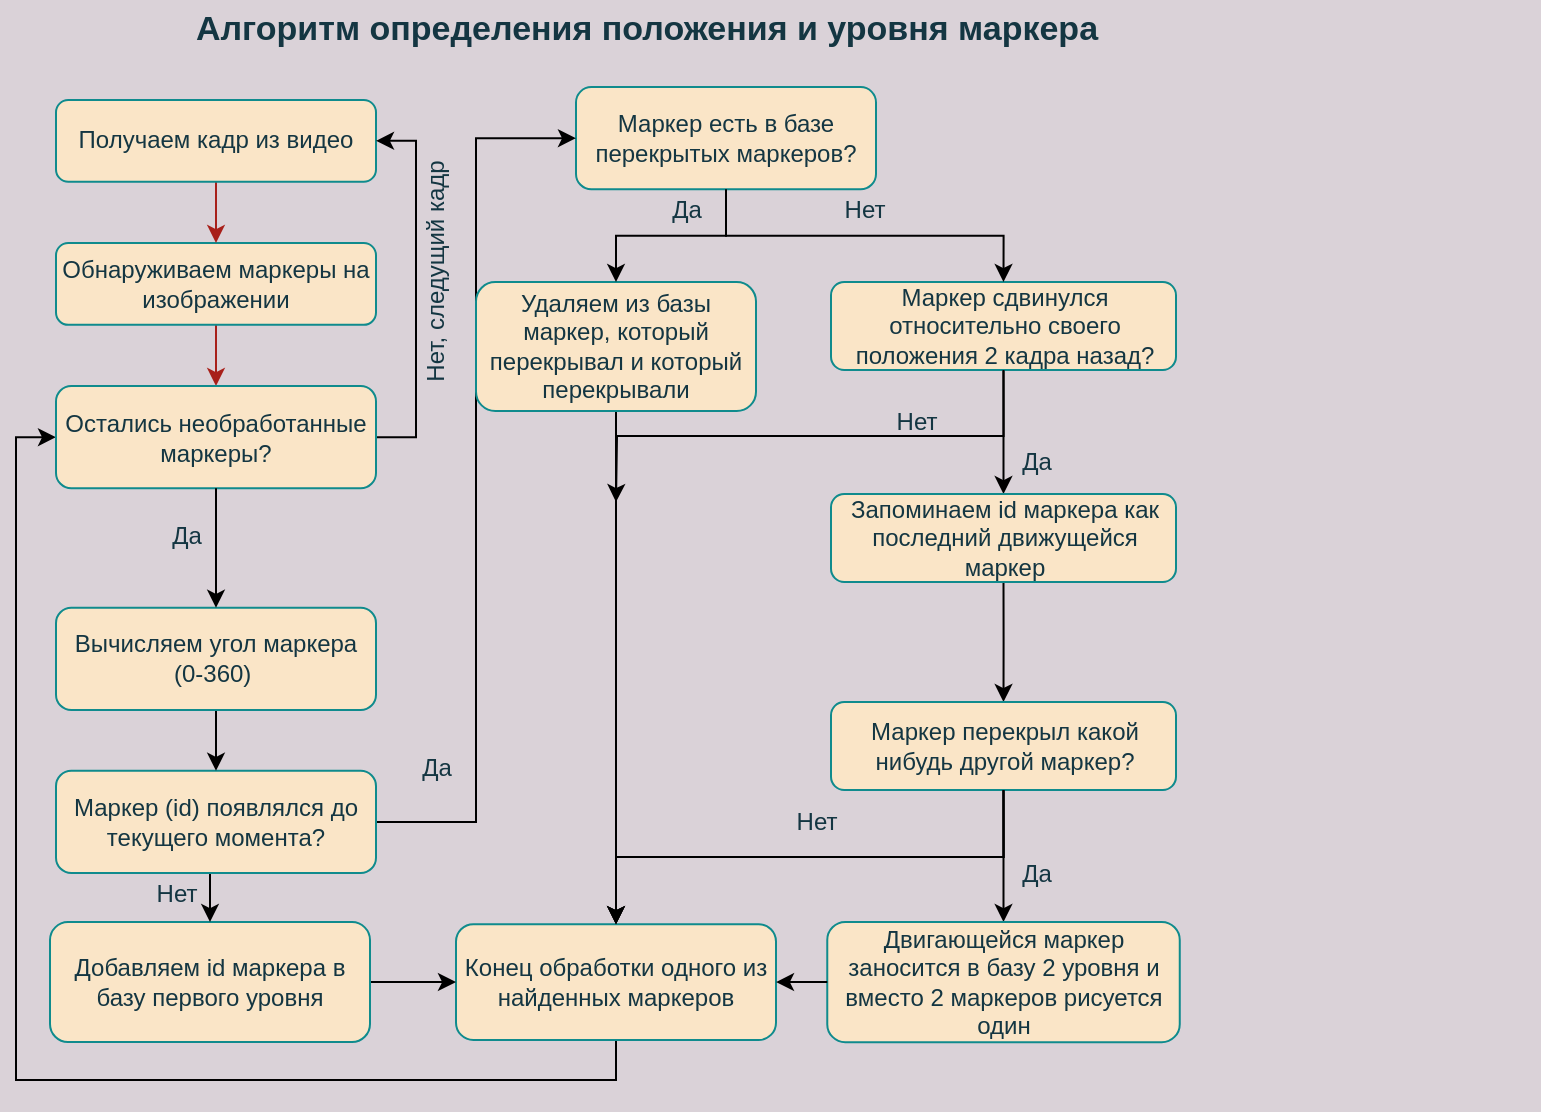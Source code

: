 <mxfile version="13.7.5" type="device"><diagram id="C5RBs43oDa-KdzZeNtuy" name="Page-1"><mxGraphModel dx="946" dy="853" grid="1" gridSize="10" guides="1" tooltips="1" connect="1" arrows="1" fold="1" page="1" pageScale="1" pageWidth="413" pageHeight="291" background="#DAD2D8" math="0" shadow="0"><root><mxCell id="WIyWlLk6GJQsqaUBKTNV-0"/><mxCell id="WIyWlLk6GJQsqaUBKTNV-1" parent="WIyWlLk6GJQsqaUBKTNV-0"/><mxCell id="zSbv5lD-PA8OgzBH5N_L-57" value="" style="group" parent="WIyWlLk6GJQsqaUBKTNV-1" vertex="1" connectable="0"><mxGeometry x="50" y="-291" width="741.25" height="555" as="geometry"/></mxCell><mxCell id="AGJpTMtdWsXQvqHQ6lAw-10" style="edgeStyle=orthogonalEdgeStyle;rounded=0;orthogonalLoop=1;jettySize=auto;html=1;exitX=0.5;exitY=1;exitDx=0;exitDy=0;entryX=0;entryY=0.5;entryDx=0;entryDy=0;" edge="1" parent="zSbv5lD-PA8OgzBH5N_L-57" source="zSbv5lD-PA8OgzBH5N_L-58" target="zSbv5lD-PA8OgzBH5N_L-69"><mxGeometry relative="1" as="geometry"/></mxCell><mxCell id="zSbv5lD-PA8OgzBH5N_L-58" value="Конец обработки одного из найденных маркеров" style="whiteSpace=wrap;html=1;rounded=1;shadow=0;strokeWidth=1;glass=0;fillColor=#FAE5C7;strokeColor=#0F8B8D;fontColor=#143642;" parent="zSbv5lD-PA8OgzBH5N_L-57" vertex="1"><mxGeometry x="200" y="462.09" width="160" height="57.91" as="geometry"/></mxCell><mxCell id="AGJpTMtdWsXQvqHQ6lAw-121" style="edgeStyle=orthogonalEdgeStyle;rounded=0;orthogonalLoop=1;jettySize=auto;html=1;exitX=1;exitY=0.5;exitDx=0;exitDy=0;entryX=0;entryY=0.5;entryDx=0;entryDy=0;" edge="1" parent="zSbv5lD-PA8OgzBH5N_L-57" source="zSbv5lD-PA8OgzBH5N_L-62" target="zSbv5lD-PA8OgzBH5N_L-58"><mxGeometry relative="1" as="geometry"/></mxCell><mxCell id="zSbv5lD-PA8OgzBH5N_L-62" value="Добавляем id маркера в базу первого уровня" style="whiteSpace=wrap;html=1;rounded=1;shadow=0;strokeWidth=1;glass=0;fillColor=#FAE5C7;strokeColor=#0F8B8D;fontColor=#143642;" parent="zSbv5lD-PA8OgzBH5N_L-57" vertex="1"><mxGeometry x="-3" y="461.04" width="160" height="60" as="geometry"/></mxCell><mxCell id="zSbv5lD-PA8OgzBH5N_L-63" value="" style="group;fontColor=#143642;" parent="zSbv5lD-PA8OgzBH5N_L-57" vertex="1" connectable="0"><mxGeometry y="45" width="160" height="275.87" as="geometry"/></mxCell><mxCell id="zSbv5lD-PA8OgzBH5N_L-64" value="" style="group;fontColor=#143642;" parent="zSbv5lD-PA8OgzBH5N_L-63" vertex="1" connectable="0"><mxGeometry y="5" width="160" height="194.13" as="geometry"/></mxCell><mxCell id="zSbv5lD-PA8OgzBH5N_L-65" style="edgeStyle=orthogonalEdgeStyle;curved=0;rounded=1;sketch=0;orthogonalLoop=1;jettySize=auto;html=1;exitX=0.5;exitY=1;exitDx=0;exitDy=0;strokeColor=#A8201A;fillColor=#FAE5C7;fontColor=#143642;" parent="zSbv5lD-PA8OgzBH5N_L-64" source="zSbv5lD-PA8OgzBH5N_L-66" target="zSbv5lD-PA8OgzBH5N_L-69" edge="1"><mxGeometry relative="1" as="geometry"/></mxCell><mxCell id="zSbv5lD-PA8OgzBH5N_L-66" value="Обнаруживаем маркеры на изображении" style="rounded=1;whiteSpace=wrap;html=1;fontSize=12;glass=0;strokeWidth=1;shadow=0;fillColor=#FAE5C7;strokeColor=#0F8B8D;fontColor=#143642;" parent="zSbv5lD-PA8OgzBH5N_L-64" vertex="1"><mxGeometry y="71.522" width="160" height="40.87" as="geometry"/></mxCell><mxCell id="zSbv5lD-PA8OgzBH5N_L-67" style="edgeStyle=orthogonalEdgeStyle;curved=0;rounded=1;sketch=0;orthogonalLoop=1;jettySize=auto;html=1;exitX=0.5;exitY=1;exitDx=0;exitDy=0;entryX=0.5;entryY=0;entryDx=0;entryDy=0;strokeColor=#A8201A;fillColor=#FAE5C7;fontColor=#143642;" parent="zSbv5lD-PA8OgzBH5N_L-64" source="zSbv5lD-PA8OgzBH5N_L-68" target="zSbv5lD-PA8OgzBH5N_L-66" edge="1"><mxGeometry relative="1" as="geometry"/></mxCell><mxCell id="zSbv5lD-PA8OgzBH5N_L-68" value="Получаем кадр из видео" style="rounded=1;whiteSpace=wrap;html=1;fontSize=12;glass=0;strokeWidth=1;shadow=0;fillColor=#FAE5C7;strokeColor=#0F8B8D;fontColor=#143642;" parent="zSbv5lD-PA8OgzBH5N_L-64" vertex="1"><mxGeometry width="160" height="40.87" as="geometry"/></mxCell><mxCell id="AGJpTMtdWsXQvqHQ6lAw-63" style="edgeStyle=orthogonalEdgeStyle;rounded=0;orthogonalLoop=1;jettySize=auto;html=1;exitX=1;exitY=0.5;exitDx=0;exitDy=0;entryX=1;entryY=0.5;entryDx=0;entryDy=0;" edge="1" parent="zSbv5lD-PA8OgzBH5N_L-64" source="zSbv5lD-PA8OgzBH5N_L-69" target="zSbv5lD-PA8OgzBH5N_L-68"><mxGeometry relative="1" as="geometry"/></mxCell><mxCell id="zSbv5lD-PA8OgzBH5N_L-69" value="Остались необработанные маркеры?" style="rounded=1;whiteSpace=wrap;html=1;fontSize=12;glass=0;strokeWidth=1;shadow=0;fontStyle=0;fillColor=#FAE5C7;strokeColor=#0F8B8D;fontColor=#143642;" parent="zSbv5lD-PA8OgzBH5N_L-64" vertex="1"><mxGeometry y="143.043" width="160" height="51.087" as="geometry"/></mxCell><mxCell id="zSbv5lD-PA8OgzBH5N_L-72" value="Да" style="text;html=1;align=center;verticalAlign=middle;resizable=0;points=[];autosize=1;fontColor=#143642;" parent="zSbv5lD-PA8OgzBH5N_L-63" vertex="1"><mxGeometry x="50" y="213.48" width="30" height="20" as="geometry"/></mxCell><mxCell id="zSbv5lD-PA8OgzBH5N_L-74" value="" style="group;fontColor=#143642;" parent="zSbv5lD-PA8OgzBH5N_L-57" vertex="1" connectable="0"><mxGeometry x="310" y="61.094" width="421.25" height="461.52" as="geometry"/></mxCell><mxCell id="zSbv5lD-PA8OgzBH5N_L-78" value="Нет" style="text;html=1;align=center;verticalAlign=middle;resizable=0;points=[];autosize=1;fontColor=#143642;" parent="zSbv5lD-PA8OgzBH5N_L-74" vertex="1"><mxGeometry x="50" y="339.906" width="40" height="20" as="geometry"/></mxCell><mxCell id="AGJpTMtdWsXQvqHQ6lAw-110" style="edgeStyle=orthogonalEdgeStyle;rounded=0;orthogonalLoop=1;jettySize=auto;html=1;exitX=0.5;exitY=1;exitDx=0;exitDy=0;entryX=0.5;entryY=0;entryDx=0;entryDy=0;" edge="1" parent="zSbv5lD-PA8OgzBH5N_L-74" source="zSbv5lD-PA8OgzBH5N_L-79" target="AGJpTMtdWsXQvqHQ6lAw-85"><mxGeometry relative="1" as="geometry"/></mxCell><mxCell id="zSbv5lD-PA8OgzBH5N_L-79" value="Маркер сдвинулся относительно своего положения 2 кадра назад?" style="whiteSpace=wrap;html=1;rounded=1;shadow=0;strokeWidth=1;glass=0;fillColor=#FAE5C7;strokeColor=#0F8B8D;fontColor=#143642;" parent="zSbv5lD-PA8OgzBH5N_L-74" vertex="1"><mxGeometry x="77.5" y="79.91" width="172.5" height="44" as="geometry"/></mxCell><mxCell id="zSbv5lD-PA8OgzBH5N_L-85" value="Да" style="text;html=1;align=center;verticalAlign=middle;resizable=0;points=[];autosize=1;fontColor=#143642;" parent="zSbv5lD-PA8OgzBH5N_L-74" vertex="1"><mxGeometry x="165" y="365.906" width="30" height="20" as="geometry"/></mxCell><mxCell id="AGJpTMtdWsXQvqHQ6lAw-100" style="edgeStyle=orthogonalEdgeStyle;rounded=0;orthogonalLoop=1;jettySize=auto;html=1;exitX=0.5;exitY=1;exitDx=0;exitDy=0;entryX=0.5;entryY=0;entryDx=0;entryDy=0;" edge="1" parent="zSbv5lD-PA8OgzBH5N_L-74" source="zSbv5lD-PA8OgzBH5N_L-90" target="zSbv5lD-PA8OgzBH5N_L-79"><mxGeometry relative="1" as="geometry"/></mxCell><mxCell id="zSbv5lD-PA8OgzBH5N_L-90" value="Маркер есть в базе перекрытых маркеров?" style="whiteSpace=wrap;html=1;rounded=1;shadow=0;strokeWidth=1;glass=0;fillColor=#FAE5C7;strokeColor=#0F8B8D;fontColor=#143642;" parent="zSbv5lD-PA8OgzBH5N_L-74" vertex="1"><mxGeometry x="-50" y="-17.541" width="150" height="51.087" as="geometry"/></mxCell><mxCell id="zSbv5lD-PA8OgzBH5N_L-97" value="Нет" style="text;html=1;align=center;verticalAlign=middle;resizable=0;points=[];autosize=1;fontStyle=0;fontColor=#143642;" parent="zSbv5lD-PA8OgzBH5N_L-74" vertex="1"><mxGeometry x="73.75" y="33.546" width="40" height="20" as="geometry"/></mxCell><mxCell id="AGJpTMtdWsXQvqHQ6lAw-107" style="edgeStyle=orthogonalEdgeStyle;rounded=0;orthogonalLoop=1;jettySize=auto;html=1;exitX=0.5;exitY=1;exitDx=0;exitDy=0;" edge="1" parent="zSbv5lD-PA8OgzBH5N_L-74" source="AGJpTMtdWsXQvqHQ6lAw-85" target="AGJpTMtdWsXQvqHQ6lAw-81"><mxGeometry relative="1" as="geometry"/></mxCell><mxCell id="AGJpTMtdWsXQvqHQ6lAw-85" value="Запоминаем id маркера как последний движущейся маркер" style="whiteSpace=wrap;html=1;rounded=1;shadow=0;strokeWidth=1;glass=0;fillColor=#FAE5C7;strokeColor=#0F8B8D;fontColor=#143642;" vertex="1" parent="zSbv5lD-PA8OgzBH5N_L-74"><mxGeometry x="77.5" y="185.91" width="172.5" height="44" as="geometry"/></mxCell><mxCell id="AGJpTMtdWsXQvqHQ6lAw-88" value="Да" style="text;html=1;align=center;verticalAlign=middle;resizable=0;points=[];autosize=1;fontColor=#143642;" vertex="1" parent="zSbv5lD-PA8OgzBH5N_L-74"><mxGeometry x="-10" y="33.546" width="30" height="20" as="geometry"/></mxCell><mxCell id="AGJpTMtdWsXQvqHQ6lAw-119" style="edgeStyle=orthogonalEdgeStyle;rounded=0;orthogonalLoop=1;jettySize=auto;html=1;exitX=0.5;exitY=1;exitDx=0;exitDy=0;entryX=0.5;entryY=0;entryDx=0;entryDy=0;" edge="1" parent="zSbv5lD-PA8OgzBH5N_L-74" source="AGJpTMtdWsXQvqHQ6lAw-81" target="AGJpTMtdWsXQvqHQ6lAw-82"><mxGeometry relative="1" as="geometry"/></mxCell><mxCell id="AGJpTMtdWsXQvqHQ6lAw-81" value="Маркер перекрыл какой нибудь другой маркер?" style="whiteSpace=wrap;html=1;rounded=1;shadow=0;strokeWidth=1;glass=0;fillColor=#FAE5C7;strokeColor=#0F8B8D;fontColor=#143642;" vertex="1" parent="zSbv5lD-PA8OgzBH5N_L-74"><mxGeometry x="77.5" y="289.91" width="172.5" height="44" as="geometry"/></mxCell><mxCell id="AGJpTMtdWsXQvqHQ6lAw-82" value="Двигающейся маркер заносится в базу 2 уровня и вместо 2 маркеров&amp;nbsp;рисуется&lt;br&gt;один" style="whiteSpace=wrap;html=1;rounded=1;shadow=0;strokeWidth=1;glass=0;fillColor=#FAE5C7;strokeColor=#0F8B8D;fontColor=#143642;" vertex="1" parent="zSbv5lD-PA8OgzBH5N_L-74"><mxGeometry x="75.63" y="399.91" width="176.25" height="60.09" as="geometry"/></mxCell><mxCell id="AGJpTMtdWsXQvqHQ6lAw-112" value="Да" style="text;html=1;align=center;verticalAlign=middle;resizable=0;points=[];autosize=1;fontStyle=0;fontColor=#143642;" vertex="1" parent="zSbv5lD-PA8OgzBH5N_L-74"><mxGeometry x="165" y="159.906" width="30" height="20" as="geometry"/></mxCell><mxCell id="AGJpTMtdWsXQvqHQ6lAw-113" value="Нет" style="text;html=1;align=center;verticalAlign=middle;resizable=0;points=[];autosize=1;fontStyle=0;fontColor=#143642;" vertex="1" parent="zSbv5lD-PA8OgzBH5N_L-74"><mxGeometry x="100" y="139.906" width="40" height="20" as="geometry"/></mxCell><mxCell id="zSbv5lD-PA8OgzBH5N_L-100" value="Нет" style="text;html=1;align=center;verticalAlign=middle;resizable=0;points=[];autosize=1;fontColor=#143642;" parent="zSbv5lD-PA8OgzBH5N_L-57" vertex="1"><mxGeometry x="40" y="436.5" width="40" height="20" as="geometry"/></mxCell><mxCell id="AGJpTMtdWsXQvqHQ6lAw-74" style="edgeStyle=orthogonalEdgeStyle;rounded=0;orthogonalLoop=1;jettySize=auto;html=1;exitX=0.5;exitY=1;exitDx=0;exitDy=0;entryX=0.5;entryY=0;entryDx=0;entryDy=0;" edge="1" parent="zSbv5lD-PA8OgzBH5N_L-57" source="zSbv5lD-PA8OgzBH5N_L-70" target="zSbv5lD-PA8OgzBH5N_L-62"><mxGeometry relative="1" as="geometry"/></mxCell><mxCell id="AGJpTMtdWsXQvqHQ6lAw-94" style="edgeStyle=orthogonalEdgeStyle;rounded=0;orthogonalLoop=1;jettySize=auto;html=1;exitX=1;exitY=0.5;exitDx=0;exitDy=0;entryX=0;entryY=0.5;entryDx=0;entryDy=0;" edge="1" parent="zSbv5lD-PA8OgzBH5N_L-57" source="zSbv5lD-PA8OgzBH5N_L-70" target="zSbv5lD-PA8OgzBH5N_L-90"><mxGeometry relative="1" as="geometry"/></mxCell><mxCell id="zSbv5lD-PA8OgzBH5N_L-70" value="Маркер (id) появлялся до текущего момента?" style="rounded=1;whiteSpace=wrap;html=1;fontSize=12;glass=0;strokeWidth=1;shadow=0;fillColor=#FAE5C7;strokeColor=#0F8B8D;fontColor=#143642;" parent="zSbv5lD-PA8OgzBH5N_L-57" vertex="1"><mxGeometry y="385.413" width="160" height="51.087" as="geometry"/></mxCell><mxCell id="AGJpTMtdWsXQvqHQ6lAw-60" style="edgeStyle=orthogonalEdgeStyle;rounded=0;orthogonalLoop=1;jettySize=auto;html=1;exitX=0.5;exitY=1;exitDx=0;exitDy=0;" edge="1" parent="zSbv5lD-PA8OgzBH5N_L-57" source="AGJpTMtdWsXQvqHQ6lAw-57" target="zSbv5lD-PA8OgzBH5N_L-70"><mxGeometry relative="1" as="geometry"/></mxCell><mxCell id="AGJpTMtdWsXQvqHQ6lAw-61" value="Нет, следущий кадр" style="text;html=1;align=center;verticalAlign=middle;resizable=0;points=[];autosize=1;fontColor=#143642;rotation=-90;" vertex="1" parent="zSbv5lD-PA8OgzBH5N_L-57"><mxGeometry x="125" y="126" width="130" height="20" as="geometry"/></mxCell><mxCell id="AGJpTMtdWsXQvqHQ6lAw-57" value="Вычисляем угол маркера (0-360)&amp;nbsp;" style="rounded=1;whiteSpace=wrap;html=1;fontSize=12;glass=0;strokeWidth=1;shadow=0;fontStyle=0;fillColor=#FAE5C7;strokeColor=#0F8B8D;fontColor=#143642;" vertex="1" parent="zSbv5lD-PA8OgzBH5N_L-57"><mxGeometry y="303.913" width="160" height="51.087" as="geometry"/></mxCell><mxCell id="AGJpTMtdWsXQvqHQ6lAw-62" style="edgeStyle=orthogonalEdgeStyle;rounded=0;orthogonalLoop=1;jettySize=auto;html=1;exitX=0.5;exitY=1;exitDx=0;exitDy=0;" edge="1" parent="zSbv5lD-PA8OgzBH5N_L-57" source="zSbv5lD-PA8OgzBH5N_L-69" target="AGJpTMtdWsXQvqHQ6lAw-57"><mxGeometry relative="1" as="geometry"/></mxCell><mxCell id="AGJpTMtdWsXQvqHQ6lAw-87" style="edgeStyle=orthogonalEdgeStyle;rounded=0;orthogonalLoop=1;jettySize=auto;html=1;exitX=0.5;exitY=1;exitDx=0;exitDy=0;" edge="1" parent="zSbv5lD-PA8OgzBH5N_L-57" source="AGJpTMtdWsXQvqHQ6lAw-81" target="zSbv5lD-PA8OgzBH5N_L-58"><mxGeometry relative="1" as="geometry"/></mxCell><mxCell id="AGJpTMtdWsXQvqHQ6lAw-92" style="edgeStyle=orthogonalEdgeStyle;rounded=0;orthogonalLoop=1;jettySize=auto;html=1;exitX=0.5;exitY=1;exitDx=0;exitDy=0;entryX=0.5;entryY=0;entryDx=0;entryDy=0;" edge="1" parent="zSbv5lD-PA8OgzBH5N_L-57" source="AGJpTMtdWsXQvqHQ6lAw-81" target="zSbv5lD-PA8OgzBH5N_L-58"><mxGeometry relative="1" as="geometry"/></mxCell><mxCell id="AGJpTMtdWsXQvqHQ6lAw-99" style="edgeStyle=orthogonalEdgeStyle;rounded=0;orthogonalLoop=1;jettySize=auto;html=1;exitX=0.5;exitY=1;exitDx=0;exitDy=0;" edge="1" parent="zSbv5lD-PA8OgzBH5N_L-57" source="AGJpTMtdWsXQvqHQ6lAw-96" target="zSbv5lD-PA8OgzBH5N_L-58"><mxGeometry relative="1" as="geometry"/></mxCell><mxCell id="zSbv5lD-PA8OgzBH5N_L-89" value="Да" style="text;html=1;align=center;verticalAlign=middle;resizable=0;points=[];autosize=1;fontColor=#143642;" parent="zSbv5lD-PA8OgzBH5N_L-57" vertex="1"><mxGeometry x="175" y="374" width="30" height="20" as="geometry"/></mxCell><mxCell id="AGJpTMtdWsXQvqHQ6lAw-96" value="Удаляем из базы маркер, который перекрывал и который перекрывали" style="whiteSpace=wrap;html=1;rounded=1;shadow=0;strokeWidth=1;glass=0;fillColor=#FAE5C7;strokeColor=#0F8B8D;fontColor=#143642;" vertex="1" parent="zSbv5lD-PA8OgzBH5N_L-57"><mxGeometry x="210" y="141.004" width="140" height="64.52" as="geometry"/></mxCell><mxCell id="AGJpTMtdWsXQvqHQ6lAw-98" style="edgeStyle=orthogonalEdgeStyle;rounded=0;orthogonalLoop=1;jettySize=auto;html=1;exitX=0.5;exitY=1;exitDx=0;exitDy=0;entryX=0.5;entryY=0;entryDx=0;entryDy=0;" edge="1" parent="zSbv5lD-PA8OgzBH5N_L-57" source="zSbv5lD-PA8OgzBH5N_L-90" target="AGJpTMtdWsXQvqHQ6lAw-96"><mxGeometry relative="1" as="geometry"/></mxCell><mxCell id="AGJpTMtdWsXQvqHQ6lAw-115" style="edgeStyle=orthogonalEdgeStyle;rounded=0;orthogonalLoop=1;jettySize=auto;html=1;exitX=0;exitY=0.5;exitDx=0;exitDy=0;entryX=1;entryY=0.5;entryDx=0;entryDy=0;" edge="1" parent="zSbv5lD-PA8OgzBH5N_L-57" source="AGJpTMtdWsXQvqHQ6lAw-82" target="zSbv5lD-PA8OgzBH5N_L-58"><mxGeometry relative="1" as="geometry"/></mxCell><mxCell id="zSbv5lD-PA8OgzBH5N_L-101" value="Алгоритм определения положения и уровня маркера" style="text;html=1;align=center;verticalAlign=middle;resizable=0;points=[];autosize=1;fontStyle=1;fontSize=17;fontColor=#143642;rounded=1;" parent="zSbv5lD-PA8OgzBH5N_L-57" vertex="1"><mxGeometry x="60" width="470" height="30" as="geometry"/></mxCell><mxCell id="AGJpTMtdWsXQvqHQ6lAw-111" style="edgeStyle=orthogonalEdgeStyle;rounded=0;orthogonalLoop=1;jettySize=auto;html=1;exitX=0.5;exitY=1;exitDx=0;exitDy=0;" edge="1" parent="WIyWlLk6GJQsqaUBKTNV-1" source="zSbv5lD-PA8OgzBH5N_L-79"><mxGeometry relative="1" as="geometry"><mxPoint x="330" y="-40" as="targetPoint"/></mxGeometry></mxCell></root></mxGraphModel></diagram></mxfile>